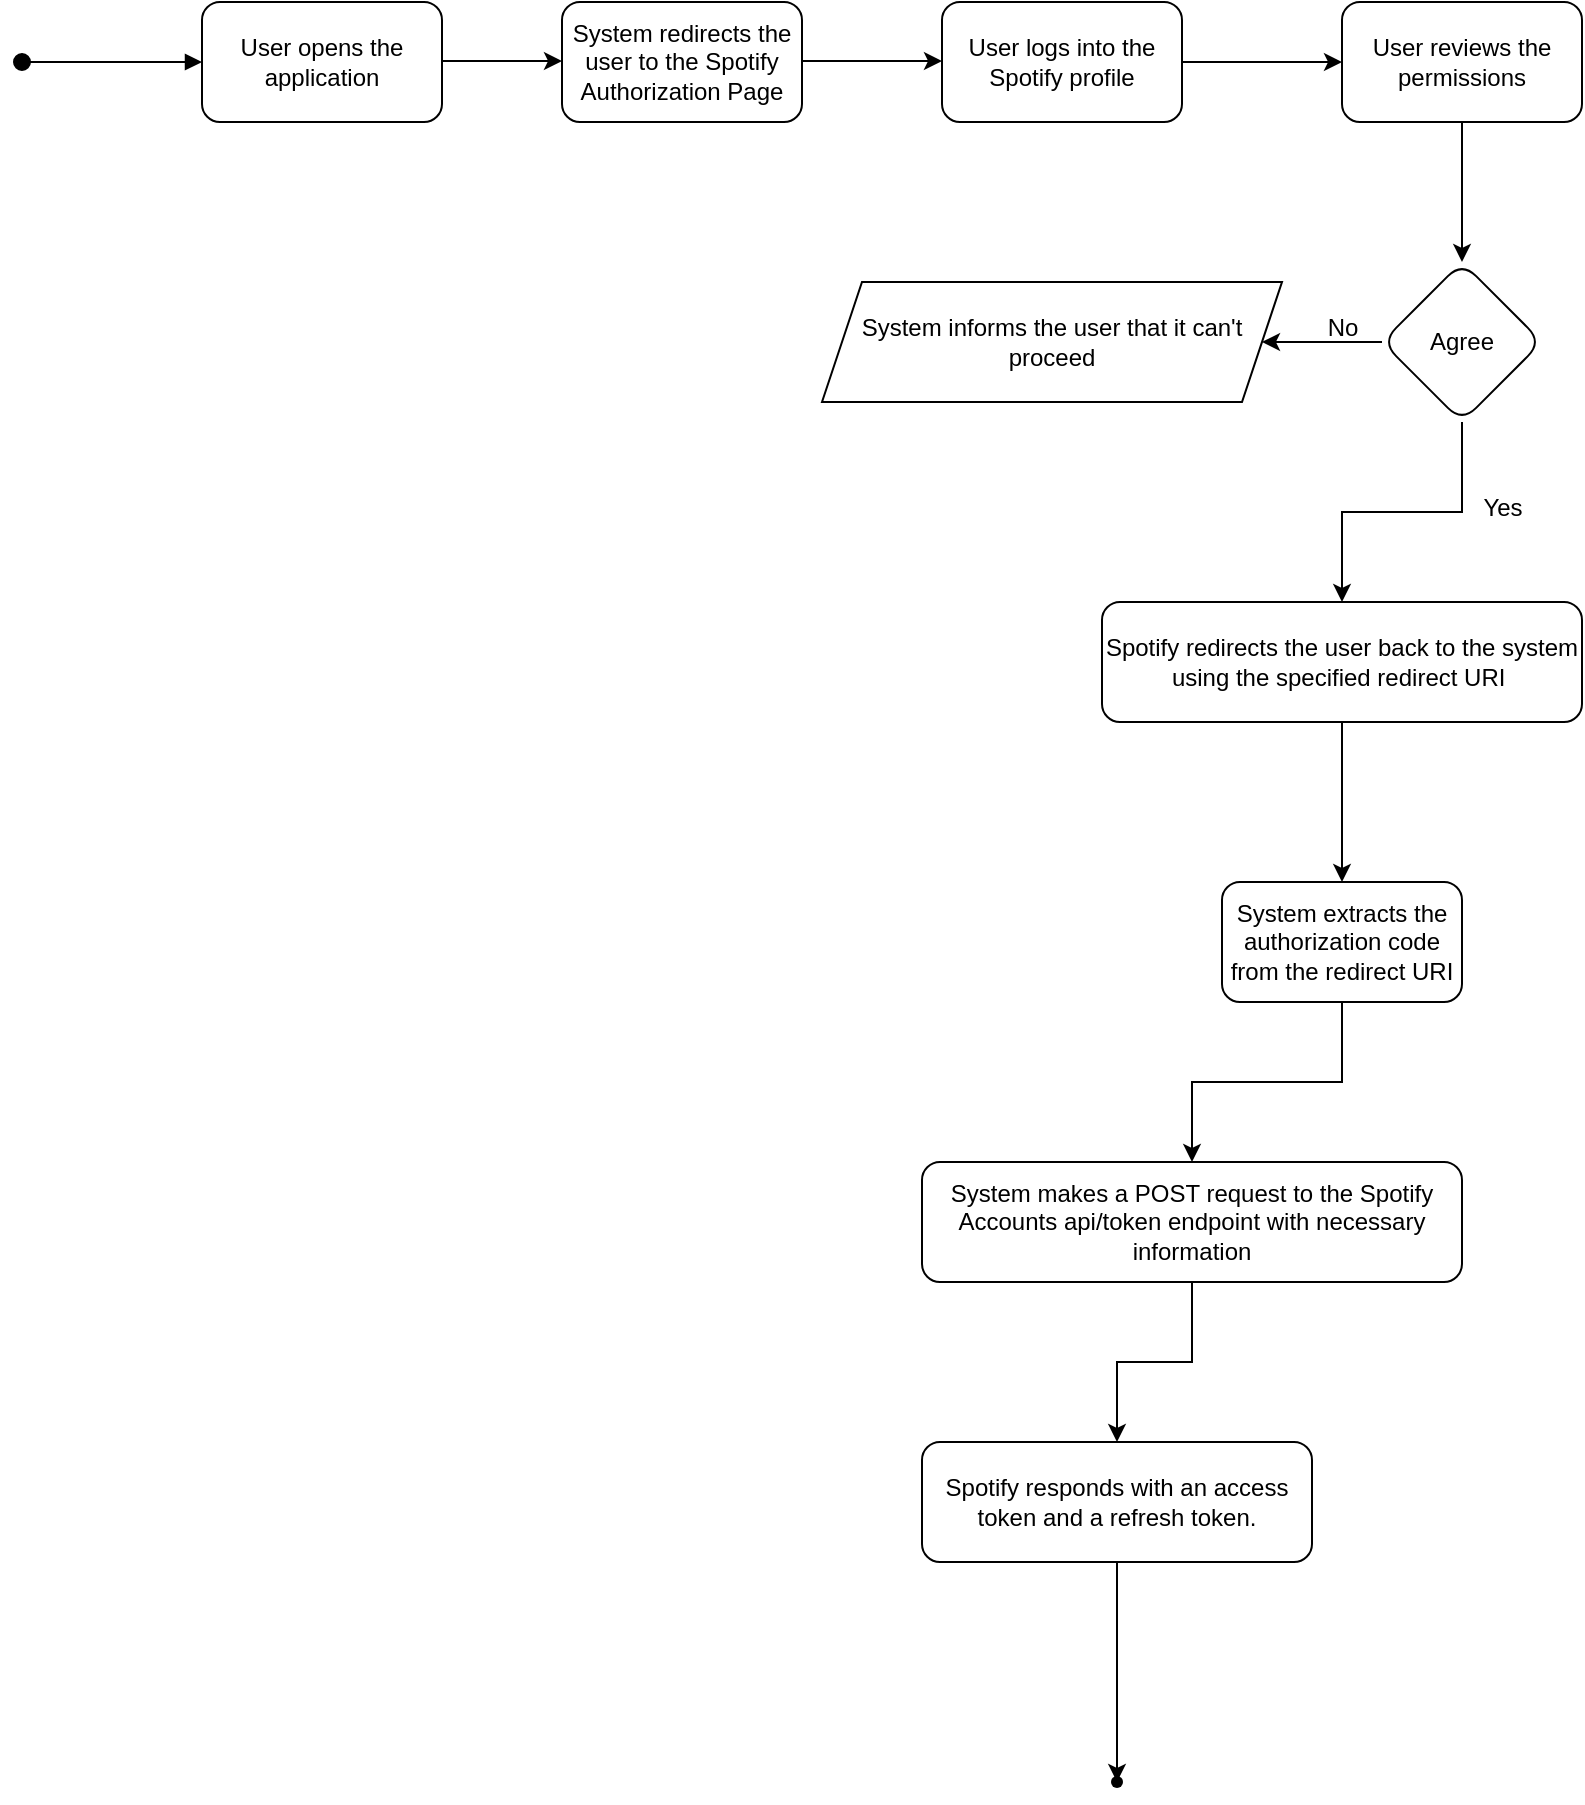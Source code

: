 <mxfile version="21.6.2">
  <diagram name="Page-1" id="-kuj9KWD5zBP5fkLEx0w">
    <mxGraphModel dx="1144" dy="830" grid="1" gridSize="10" guides="1" tooltips="1" connect="1" arrows="1" fold="1" page="1" pageScale="1" pageWidth="827" pageHeight="1169" background="#ffffff" math="0" shadow="0">
      <root>
        <mxCell id="0" />
        <mxCell id="1" parent="0" />
        <mxCell id="uuCUpg3zVa5lidKF0Fu9-2" value="" style="html=1;verticalAlign=bottom;startArrow=oval;startFill=1;endArrow=block;startSize=8;edgeStyle=elbowEdgeStyle;elbow=horizontal;curved=0;rounded=0;" edge="1" parent="1">
          <mxGeometry width="60" relative="1" as="geometry">
            <mxPoint x="20" y="80" as="sourcePoint" />
            <mxPoint x="110" y="80" as="targetPoint" />
          </mxGeometry>
        </mxCell>
        <mxCell id="uuCUpg3zVa5lidKF0Fu9-3" value="User opens the application" style="rounded=1;whiteSpace=wrap;html=1;" vertex="1" parent="1">
          <mxGeometry x="110" y="50" width="120" height="60" as="geometry" />
        </mxCell>
        <mxCell id="uuCUpg3zVa5lidKF0Fu9-4" value="" style="endArrow=classic;html=1;rounded=0;" edge="1" parent="1">
          <mxGeometry width="50" height="50" relative="1" as="geometry">
            <mxPoint x="230" y="79.5" as="sourcePoint" />
            <mxPoint x="290" y="79.5" as="targetPoint" />
          </mxGeometry>
        </mxCell>
        <mxCell id="uuCUpg3zVa5lidKF0Fu9-5" value="System redirects the user to the Spotify Authorization Page" style="rounded=1;whiteSpace=wrap;html=1;" vertex="1" parent="1">
          <mxGeometry x="290" y="50" width="120" height="60" as="geometry" />
        </mxCell>
        <mxCell id="uuCUpg3zVa5lidKF0Fu9-6" value="" style="endArrow=classic;html=1;rounded=0;" edge="1" parent="1">
          <mxGeometry width="50" height="50" relative="1" as="geometry">
            <mxPoint x="410" y="79.5" as="sourcePoint" />
            <mxPoint x="480" y="79.5" as="targetPoint" />
          </mxGeometry>
        </mxCell>
        <mxCell id="uuCUpg3zVa5lidKF0Fu9-9" value="" style="edgeStyle=orthogonalEdgeStyle;rounded=0;orthogonalLoop=1;jettySize=auto;html=1;" edge="1" parent="1" source="uuCUpg3zVa5lidKF0Fu9-7" target="uuCUpg3zVa5lidKF0Fu9-8">
          <mxGeometry relative="1" as="geometry" />
        </mxCell>
        <mxCell id="uuCUpg3zVa5lidKF0Fu9-7" value="User logs into the Spotify profile" style="rounded=1;whiteSpace=wrap;html=1;" vertex="1" parent="1">
          <mxGeometry x="480" y="50" width="120" height="60" as="geometry" />
        </mxCell>
        <mxCell id="uuCUpg3zVa5lidKF0Fu9-11" value="" style="edgeStyle=orthogonalEdgeStyle;rounded=0;orthogonalLoop=1;jettySize=auto;html=1;" edge="1" parent="1" source="uuCUpg3zVa5lidKF0Fu9-8" target="uuCUpg3zVa5lidKF0Fu9-10">
          <mxGeometry relative="1" as="geometry" />
        </mxCell>
        <mxCell id="uuCUpg3zVa5lidKF0Fu9-8" value="User reviews the permissions" style="whiteSpace=wrap;html=1;rounded=1;" vertex="1" parent="1">
          <mxGeometry x="680" y="50" width="120" height="60" as="geometry" />
        </mxCell>
        <mxCell id="uuCUpg3zVa5lidKF0Fu9-13" value="" style="edgeStyle=orthogonalEdgeStyle;rounded=0;orthogonalLoop=1;jettySize=auto;html=1;" edge="1" parent="1" source="uuCUpg3zVa5lidKF0Fu9-10">
          <mxGeometry relative="1" as="geometry">
            <mxPoint x="640" y="220" as="targetPoint" />
          </mxGeometry>
        </mxCell>
        <mxCell id="uuCUpg3zVa5lidKF0Fu9-17" value="" style="edgeStyle=orthogonalEdgeStyle;rounded=0;orthogonalLoop=1;jettySize=auto;html=1;" edge="1" parent="1" source="uuCUpg3zVa5lidKF0Fu9-10" target="uuCUpg3zVa5lidKF0Fu9-16">
          <mxGeometry relative="1" as="geometry" />
        </mxCell>
        <mxCell id="uuCUpg3zVa5lidKF0Fu9-10" value="Agree" style="rhombus;whiteSpace=wrap;html=1;rounded=1;" vertex="1" parent="1">
          <mxGeometry x="700" y="180" width="80" height="80" as="geometry" />
        </mxCell>
        <mxCell id="uuCUpg3zVa5lidKF0Fu9-14" value="No" style="text;html=1;align=center;verticalAlign=middle;resizable=0;points=[];autosize=1;strokeColor=none;fillColor=none;" vertex="1" parent="1">
          <mxGeometry x="660" y="198" width="40" height="30" as="geometry" />
        </mxCell>
        <mxCell id="uuCUpg3zVa5lidKF0Fu9-15" value="System informs the user that it can&#39;t proceed" style="shape=parallelogram;perimeter=parallelogramPerimeter;whiteSpace=wrap;html=1;fixedSize=1;" vertex="1" parent="1">
          <mxGeometry x="420" y="190" width="230" height="60" as="geometry" />
        </mxCell>
        <mxCell id="uuCUpg3zVa5lidKF0Fu9-20" value="" style="edgeStyle=orthogonalEdgeStyle;rounded=0;orthogonalLoop=1;jettySize=auto;html=1;" edge="1" parent="1" source="uuCUpg3zVa5lidKF0Fu9-16" target="uuCUpg3zVa5lidKF0Fu9-19">
          <mxGeometry relative="1" as="geometry" />
        </mxCell>
        <mxCell id="uuCUpg3zVa5lidKF0Fu9-16" value="Spotify redirects the user back to the system using the specified redirect URI&amp;nbsp;" style="whiteSpace=wrap;html=1;rounded=1;" vertex="1" parent="1">
          <mxGeometry x="560" y="350" width="240" height="60" as="geometry" />
        </mxCell>
        <mxCell id="uuCUpg3zVa5lidKF0Fu9-18" value="Yes" style="text;html=1;align=center;verticalAlign=middle;resizable=0;points=[];autosize=1;strokeColor=none;fillColor=none;" vertex="1" parent="1">
          <mxGeometry x="740" y="288" width="40" height="30" as="geometry" />
        </mxCell>
        <mxCell id="uuCUpg3zVa5lidKF0Fu9-22" value="" style="edgeStyle=orthogonalEdgeStyle;rounded=0;orthogonalLoop=1;jettySize=auto;html=1;" edge="1" parent="1" source="uuCUpg3zVa5lidKF0Fu9-19" target="uuCUpg3zVa5lidKF0Fu9-21">
          <mxGeometry relative="1" as="geometry" />
        </mxCell>
        <mxCell id="uuCUpg3zVa5lidKF0Fu9-19" value="System extracts the authorization code from the redirect URI" style="whiteSpace=wrap;html=1;rounded=1;" vertex="1" parent="1">
          <mxGeometry x="620" y="490" width="120" height="60" as="geometry" />
        </mxCell>
        <mxCell id="uuCUpg3zVa5lidKF0Fu9-24" value="" style="edgeStyle=orthogonalEdgeStyle;rounded=0;orthogonalLoop=1;jettySize=auto;html=1;" edge="1" parent="1" source="uuCUpg3zVa5lidKF0Fu9-21" target="uuCUpg3zVa5lidKF0Fu9-23">
          <mxGeometry relative="1" as="geometry" />
        </mxCell>
        <mxCell id="uuCUpg3zVa5lidKF0Fu9-21" value="System makes a POST request to the Spotify Accounts api/token endpoint with necessary information" style="whiteSpace=wrap;html=1;rounded=1;" vertex="1" parent="1">
          <mxGeometry x="470" y="630" width="270" height="60" as="geometry" />
        </mxCell>
        <mxCell id="uuCUpg3zVa5lidKF0Fu9-26" value="" style="edgeStyle=orthogonalEdgeStyle;rounded=0;orthogonalLoop=1;jettySize=auto;html=1;" edge="1" parent="1" source="uuCUpg3zVa5lidKF0Fu9-23" target="uuCUpg3zVa5lidKF0Fu9-25">
          <mxGeometry relative="1" as="geometry" />
        </mxCell>
        <mxCell id="uuCUpg3zVa5lidKF0Fu9-23" value="Spotify responds with an access token and a refresh token." style="whiteSpace=wrap;html=1;rounded=1;" vertex="1" parent="1">
          <mxGeometry x="470" y="770" width="195" height="60" as="geometry" />
        </mxCell>
        <mxCell id="uuCUpg3zVa5lidKF0Fu9-25" value="" style="shape=waypoint;sketch=0;size=6;pointerEvents=1;points=[];fillColor=default;resizable=0;rotatable=0;perimeter=centerPerimeter;snapToPoint=1;rounded=1;" vertex="1" parent="1">
          <mxGeometry x="557.5" y="930" width="20" height="20" as="geometry" />
        </mxCell>
      </root>
    </mxGraphModel>
  </diagram>
</mxfile>
